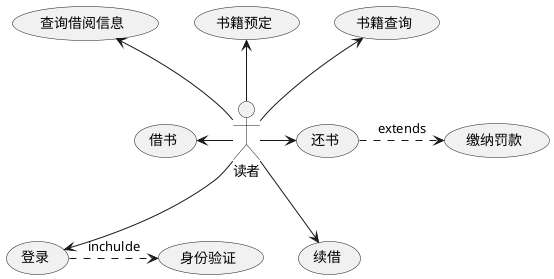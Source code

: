 @startuml
:读者: --> (登录)
:读者:-up-> (书籍查询)
:读者:-up-> (书籍预定)
:读者:-up-> (查询借阅信息)
:读者:-left-> (借书)
:读者: -down-> (续借)
:读者: -right-> (还书)
(还书) .>(缴纳罚款) : extends
(登录) .>(身份验证) : inchulde
@enduml